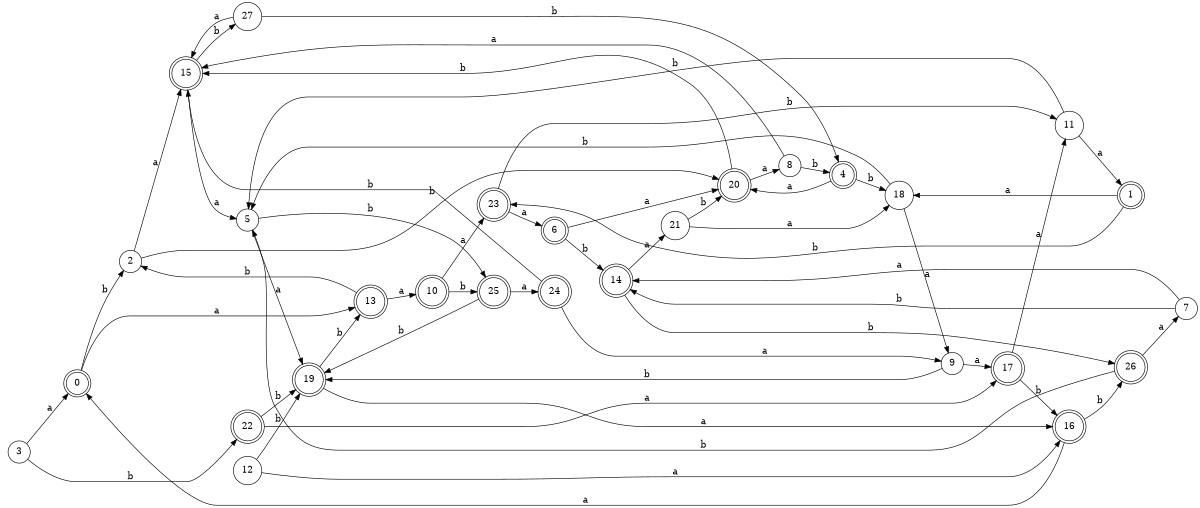 digraph n23_1 {
__start0 [label="" shape="none"];

rankdir=LR;
size="8,5";

s0 [style="rounded,filled", color="black", fillcolor="white" shape="doublecircle", label="0"];
s1 [style="rounded,filled", color="black", fillcolor="white" shape="doublecircle", label="1"];
s2 [style="filled", color="black", fillcolor="white" shape="circle", label="2"];
s3 [style="filled", color="black", fillcolor="white" shape="circle", label="3"];
s4 [style="rounded,filled", color="black", fillcolor="white" shape="doublecircle", label="4"];
s5 [style="filled", color="black", fillcolor="white" shape="circle", label="5"];
s6 [style="rounded,filled", color="black", fillcolor="white" shape="doublecircle", label="6"];
s7 [style="filled", color="black", fillcolor="white" shape="circle", label="7"];
s8 [style="filled", color="black", fillcolor="white" shape="circle", label="8"];
s9 [style="filled", color="black", fillcolor="white" shape="circle", label="9"];
s10 [style="rounded,filled", color="black", fillcolor="white" shape="doublecircle", label="10"];
s11 [style="filled", color="black", fillcolor="white" shape="circle", label="11"];
s12 [style="filled", color="black", fillcolor="white" shape="circle", label="12"];
s13 [style="rounded,filled", color="black", fillcolor="white" shape="doublecircle", label="13"];
s14 [style="rounded,filled", color="black", fillcolor="white" shape="doublecircle", label="14"];
s15 [style="rounded,filled", color="black", fillcolor="white" shape="doublecircle", label="15"];
s16 [style="rounded,filled", color="black", fillcolor="white" shape="doublecircle", label="16"];
s17 [style="rounded,filled", color="black", fillcolor="white" shape="doublecircle", label="17"];
s18 [style="filled", color="black", fillcolor="white" shape="circle", label="18"];
s19 [style="rounded,filled", color="black", fillcolor="white" shape="doublecircle", label="19"];
s20 [style="rounded,filled", color="black", fillcolor="white" shape="doublecircle", label="20"];
s21 [style="filled", color="black", fillcolor="white" shape="circle", label="21"];
s22 [style="rounded,filled", color="black", fillcolor="white" shape="doublecircle", label="22"];
s23 [style="rounded,filled", color="black", fillcolor="white" shape="doublecircle", label="23"];
s24 [style="rounded,filled", color="black", fillcolor="white" shape="doublecircle", label="24"];
s25 [style="rounded,filled", color="black", fillcolor="white" shape="doublecircle", label="25"];
s26 [style="rounded,filled", color="black", fillcolor="white" shape="doublecircle", label="26"];
s27 [style="filled", color="black", fillcolor="white" shape="circle", label="27"];
s0 -> s13 [label="a"];
s0 -> s2 [label="b"];
s1 -> s18 [label="a"];
s1 -> s23 [label="b"];
s2 -> s15 [label="a"];
s2 -> s20 [label="b"];
s3 -> s0 [label="a"];
s3 -> s22 [label="b"];
s4 -> s20 [label="a"];
s4 -> s18 [label="b"];
s5 -> s19 [label="a"];
s5 -> s25 [label="b"];
s6 -> s20 [label="a"];
s6 -> s14 [label="b"];
s7 -> s14 [label="a"];
s7 -> s14 [label="b"];
s8 -> s15 [label="a"];
s8 -> s4 [label="b"];
s9 -> s17 [label="a"];
s9 -> s19 [label="b"];
s10 -> s23 [label="a"];
s10 -> s25 [label="b"];
s11 -> s1 [label="a"];
s11 -> s5 [label="b"];
s12 -> s16 [label="a"];
s12 -> s19 [label="b"];
s13 -> s10 [label="a"];
s13 -> s2 [label="b"];
s14 -> s21 [label="a"];
s14 -> s26 [label="b"];
s15 -> s5 [label="a"];
s15 -> s27 [label="b"];
s16 -> s0 [label="a"];
s16 -> s26 [label="b"];
s17 -> s11 [label="a"];
s17 -> s16 [label="b"];
s18 -> s9 [label="a"];
s18 -> s5 [label="b"];
s19 -> s16 [label="a"];
s19 -> s13 [label="b"];
s20 -> s8 [label="a"];
s20 -> s15 [label="b"];
s21 -> s18 [label="a"];
s21 -> s20 [label="b"];
s22 -> s17 [label="a"];
s22 -> s19 [label="b"];
s23 -> s6 [label="a"];
s23 -> s11 [label="b"];
s24 -> s9 [label="a"];
s24 -> s15 [label="b"];
s25 -> s24 [label="a"];
s25 -> s19 [label="b"];
s26 -> s7 [label="a"];
s26 -> s5 [label="b"];
s27 -> s15 [label="a"];
s27 -> s4 [label="b"];

}